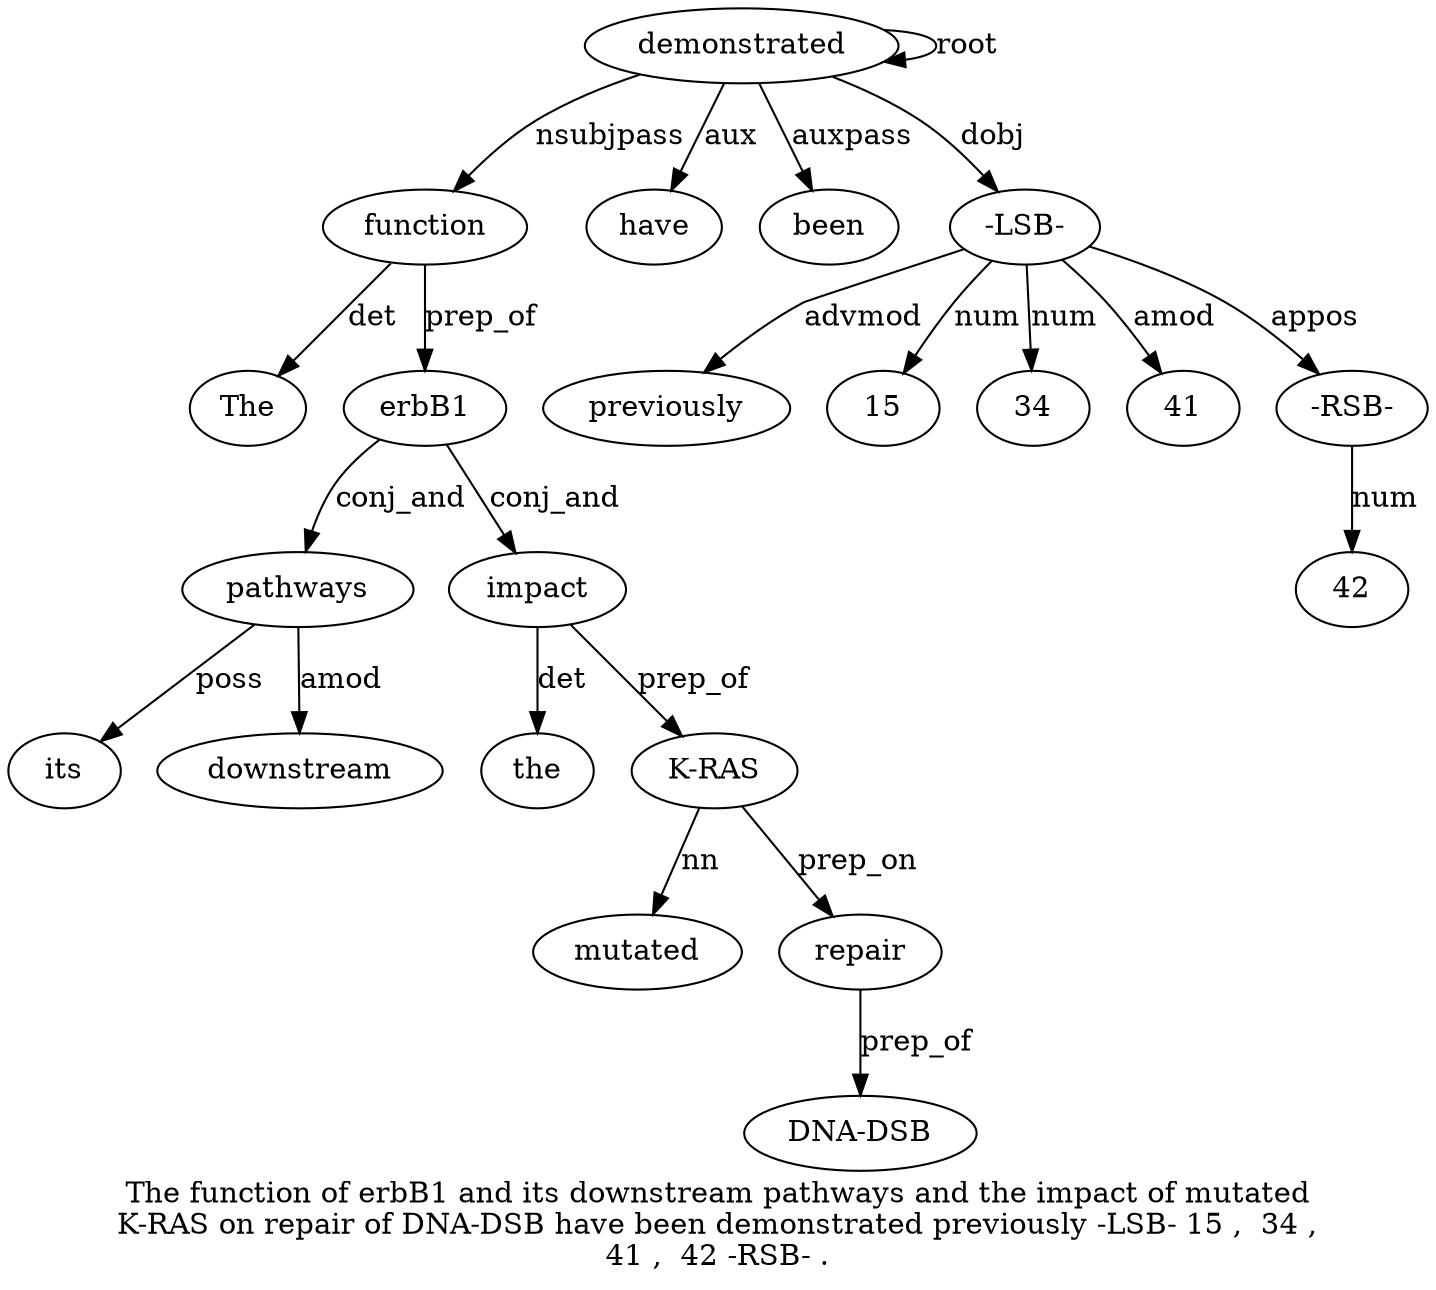 digraph "The function of erbB1 and its downstream pathways and the impact of mutated K-RAS on repair of DNA-DSB have been demonstrated previously -LSB- 15 ,  34 ,  41 ,  42 -RSB- ." {
label="The function of erbB1 and its downstream pathways and the impact of mutated
K-RAS on repair of DNA-DSB have been demonstrated previously -LSB- 15 ,  34 ,
41 ,  42 -RSB- .";
function2 [style=filled, fillcolor=white, label=function];
The1 [style=filled, fillcolor=white, label=The];
function2 -> The1  [label=det];
demonstrated21 [style=filled, fillcolor=white, label=demonstrated];
demonstrated21 -> function2  [label=nsubjpass];
erbB14 [style=filled, fillcolor=white, label=erbB1];
function2 -> erbB14  [label=prep_of];
pathways8 [style=filled, fillcolor=white, label=pathways];
its6 [style=filled, fillcolor=white, label=its];
pathways8 -> its6  [label=poss];
downstream7 [style=filled, fillcolor=white, label=downstream];
pathways8 -> downstream7  [label=amod];
erbB14 -> pathways8  [label=conj_and];
impact11 [style=filled, fillcolor=white, label=impact];
the10 [style=filled, fillcolor=white, label=the];
impact11 -> the10  [label=det];
erbB14 -> impact11  [label=conj_and];
"K-RAS14" [style=filled, fillcolor=white, label="K-RAS"];
mutated13 [style=filled, fillcolor=white, label=mutated];
"K-RAS14" -> mutated13  [label=nn];
impact11 -> "K-RAS14"  [label=prep_of];
repair16 [style=filled, fillcolor=white, label=repair];
"K-RAS14" -> repair16  [label=prep_on];
"DNA-DSB18" [style=filled, fillcolor=white, label="DNA-DSB"];
repair16 -> "DNA-DSB18"  [label=prep_of];
have19 [style=filled, fillcolor=white, label=have];
demonstrated21 -> have19  [label=aux];
been20 [style=filled, fillcolor=white, label=been];
demonstrated21 -> been20  [label=auxpass];
demonstrated21 -> demonstrated21  [label=root];
"-LSB-23" [style=filled, fillcolor=white, label="-LSB-"];
previously22 [style=filled, fillcolor=white, label=previously];
"-LSB-23" -> previously22  [label=advmod];
demonstrated21 -> "-LSB-23"  [label=dobj];
1524 [style=filled, fillcolor=white, label=15];
"-LSB-23" -> 1524  [label=num];
3426 [style=filled, fillcolor=white, label=34];
"-LSB-23" -> 3426  [label=num];
4128 [style=filled, fillcolor=white, label=41];
"-LSB-23" -> 4128  [label=amod];
"-RSB-31" [style=filled, fillcolor=white, label="-RSB-"];
4230 [style=filled, fillcolor=white, label=42];
"-RSB-31" -> 4230  [label=num];
"-LSB-23" -> "-RSB-31"  [label=appos];
}
